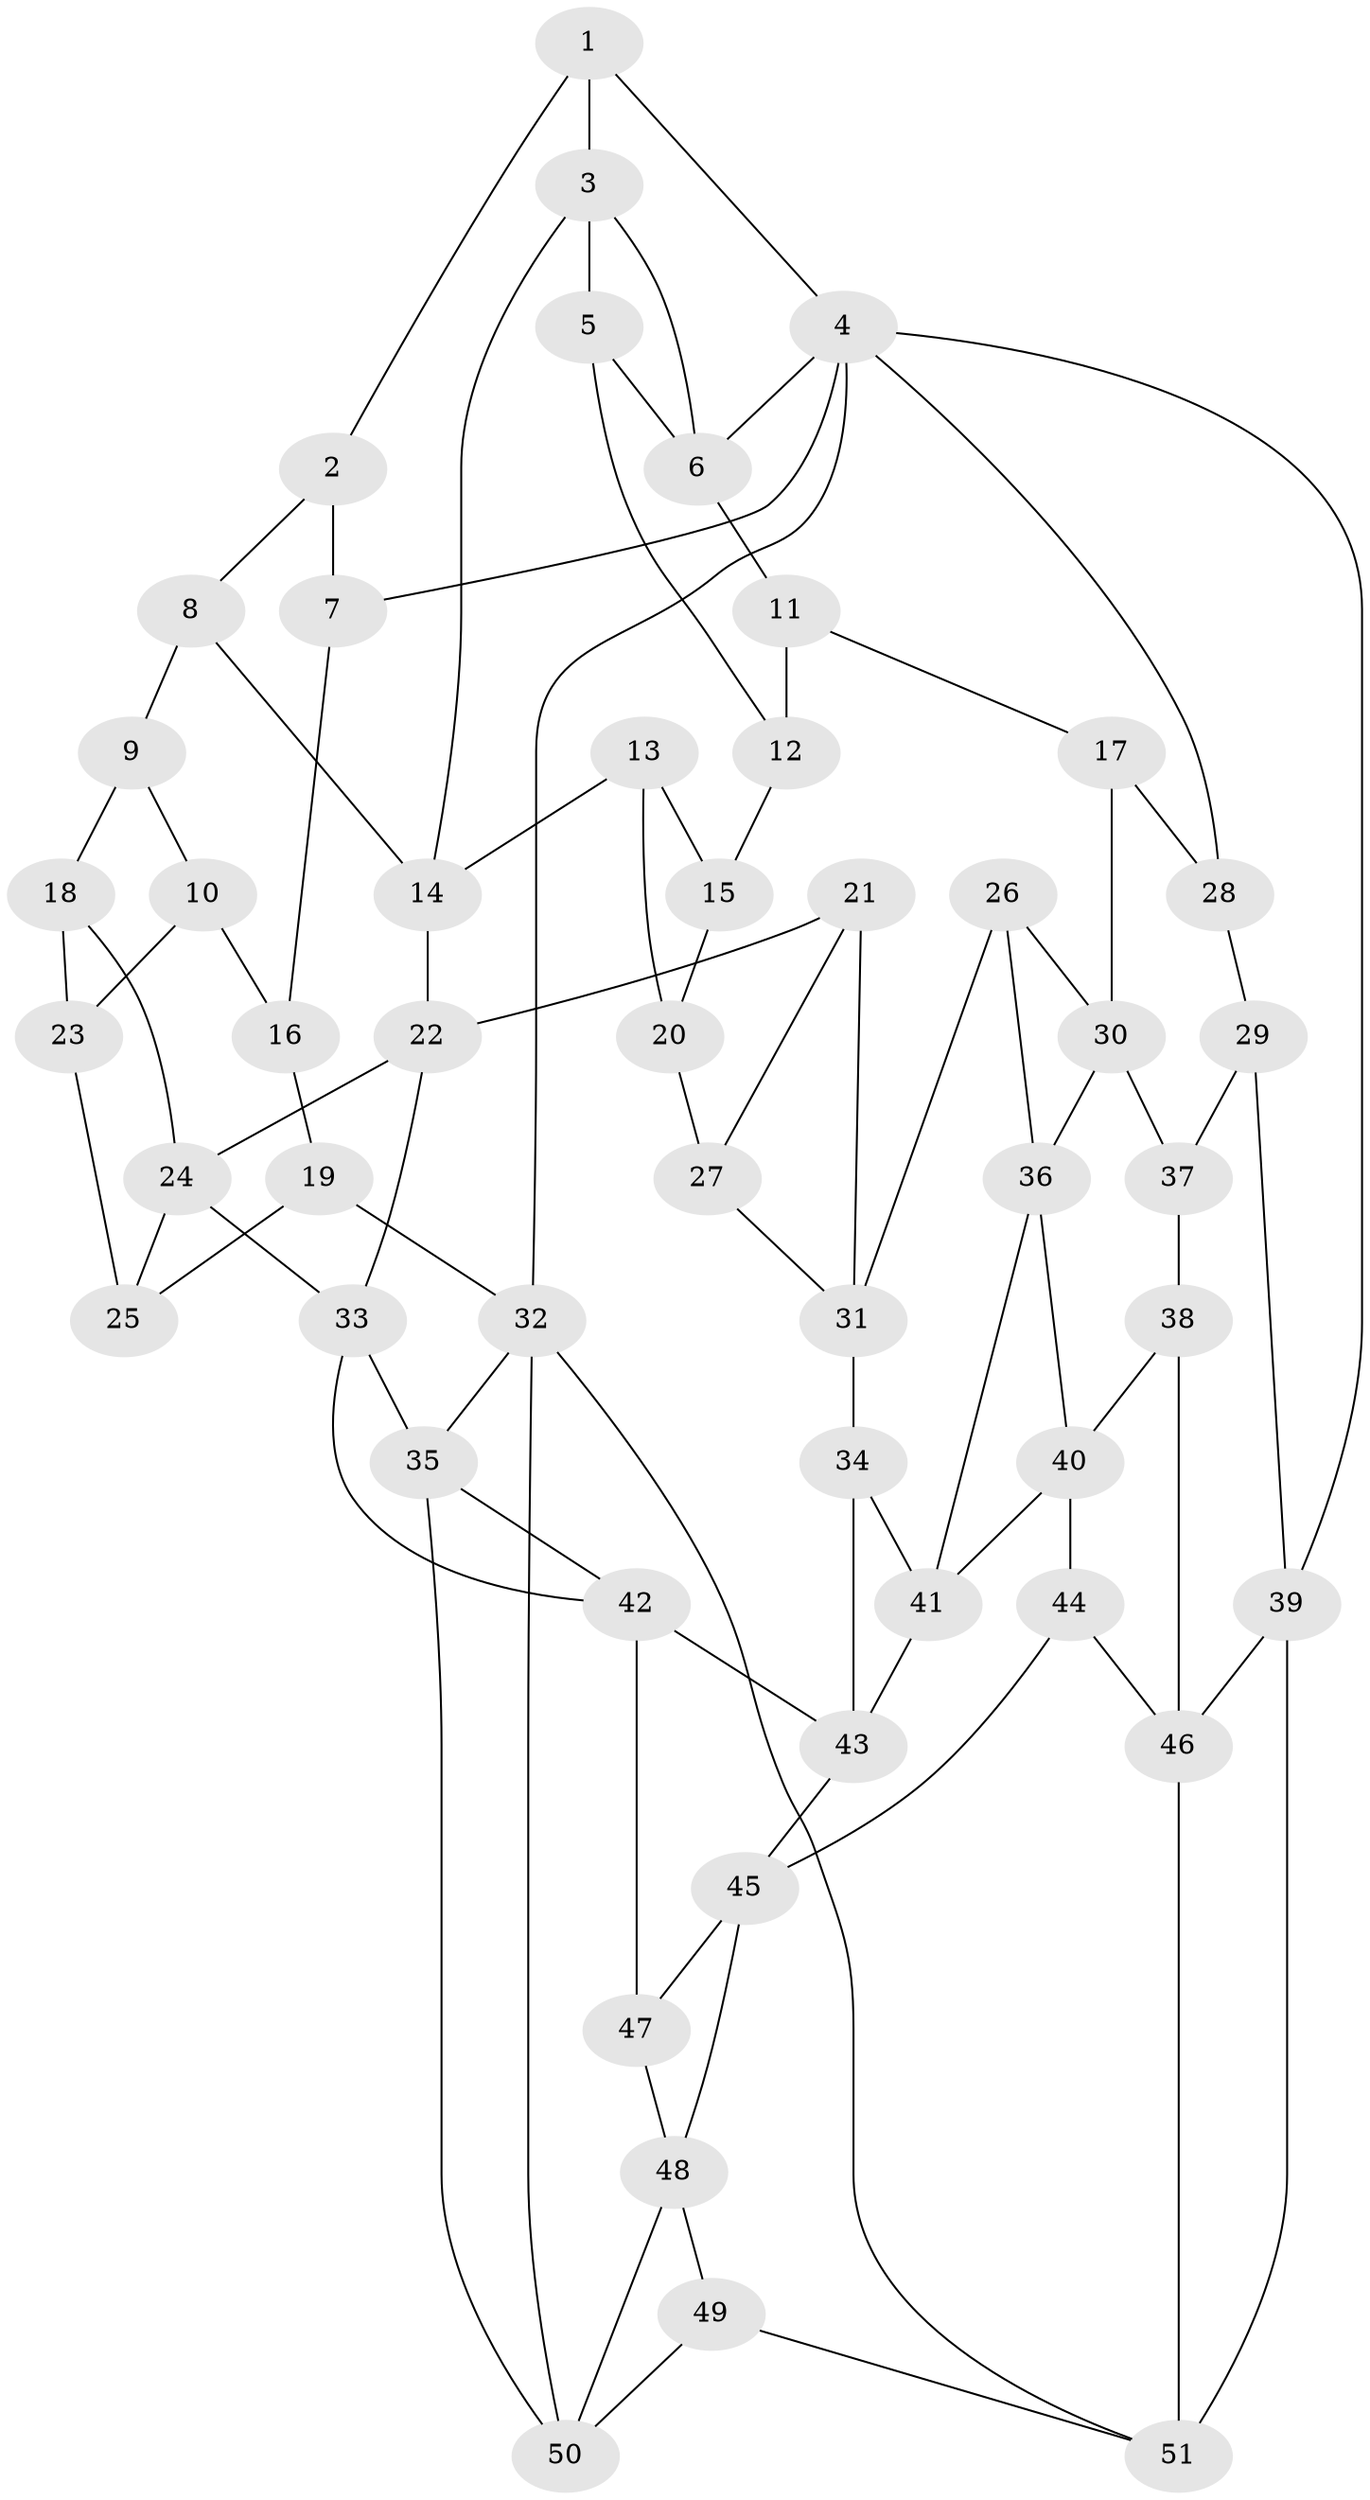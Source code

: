 // original degree distribution, {3: 0.019801980198019802, 4: 0.22772277227722773, 5: 0.5544554455445545, 6: 0.19801980198019803}
// Generated by graph-tools (version 1.1) at 2025/38/03/04/25 23:38:34]
// undirected, 51 vertices, 89 edges
graph export_dot {
  node [color=gray90,style=filled];
  1;
  2;
  3;
  4;
  5;
  6;
  7;
  8;
  9;
  10;
  11;
  12;
  13;
  14;
  15;
  16;
  17;
  18;
  19;
  20;
  21;
  22;
  23;
  24;
  25;
  26;
  27;
  28;
  29;
  30;
  31;
  32;
  33;
  34;
  35;
  36;
  37;
  38;
  39;
  40;
  41;
  42;
  43;
  44;
  45;
  46;
  47;
  48;
  49;
  50;
  51;
  1 -- 2 [weight=1.0];
  1 -- 3 [weight=1.0];
  1 -- 4 [weight=1.0];
  2 -- 7 [weight=1.0];
  2 -- 8 [weight=1.0];
  3 -- 5 [weight=1.0];
  3 -- 6 [weight=1.0];
  3 -- 14 [weight=1.0];
  4 -- 6 [weight=1.0];
  4 -- 7 [weight=1.0];
  4 -- 28 [weight=1.0];
  4 -- 32 [weight=1.0];
  4 -- 39 [weight=1.0];
  5 -- 6 [weight=1.0];
  5 -- 12 [weight=1.0];
  6 -- 11 [weight=1.0];
  7 -- 16 [weight=2.0];
  8 -- 9 [weight=1.0];
  8 -- 14 [weight=1.0];
  9 -- 10 [weight=1.0];
  9 -- 18 [weight=2.0];
  10 -- 16 [weight=1.0];
  10 -- 23 [weight=1.0];
  11 -- 12 [weight=1.0];
  11 -- 17 [weight=1.0];
  12 -- 15 [weight=2.0];
  13 -- 14 [weight=1.0];
  13 -- 15 [weight=1.0];
  13 -- 20 [weight=1.0];
  14 -- 22 [weight=1.0];
  15 -- 20 [weight=1.0];
  16 -- 19 [weight=1.0];
  17 -- 28 [weight=2.0];
  17 -- 30 [weight=1.0];
  18 -- 23 [weight=1.0];
  18 -- 24 [weight=1.0];
  19 -- 25 [weight=1.0];
  19 -- 32 [weight=1.0];
  20 -- 27 [weight=2.0];
  21 -- 22 [weight=1.0];
  21 -- 27 [weight=1.0];
  21 -- 31 [weight=1.0];
  22 -- 24 [weight=1.0];
  22 -- 33 [weight=1.0];
  23 -- 25 [weight=2.0];
  24 -- 25 [weight=1.0];
  24 -- 33 [weight=1.0];
  26 -- 30 [weight=1.0];
  26 -- 31 [weight=1.0];
  26 -- 36 [weight=1.0];
  27 -- 31 [weight=1.0];
  28 -- 29 [weight=1.0];
  29 -- 37 [weight=2.0];
  29 -- 39 [weight=1.0];
  30 -- 36 [weight=1.0];
  30 -- 37 [weight=1.0];
  31 -- 34 [weight=1.0];
  32 -- 35 [weight=1.0];
  32 -- 50 [weight=1.0];
  32 -- 51 [weight=1.0];
  33 -- 35 [weight=1.0];
  33 -- 42 [weight=1.0];
  34 -- 41 [weight=1.0];
  34 -- 43 [weight=1.0];
  35 -- 42 [weight=1.0];
  35 -- 50 [weight=1.0];
  36 -- 40 [weight=1.0];
  36 -- 41 [weight=1.0];
  37 -- 38 [weight=1.0];
  38 -- 40 [weight=1.0];
  38 -- 46 [weight=1.0];
  39 -- 46 [weight=1.0];
  39 -- 51 [weight=2.0];
  40 -- 41 [weight=1.0];
  40 -- 44 [weight=1.0];
  41 -- 43 [weight=1.0];
  42 -- 43 [weight=1.0];
  42 -- 47 [weight=1.0];
  43 -- 45 [weight=1.0];
  44 -- 45 [weight=1.0];
  44 -- 46 [weight=1.0];
  45 -- 47 [weight=1.0];
  45 -- 48 [weight=1.0];
  46 -- 51 [weight=1.0];
  47 -- 48 [weight=1.0];
  48 -- 49 [weight=1.0];
  48 -- 50 [weight=1.0];
  49 -- 50 [weight=1.0];
  49 -- 51 [weight=1.0];
}
